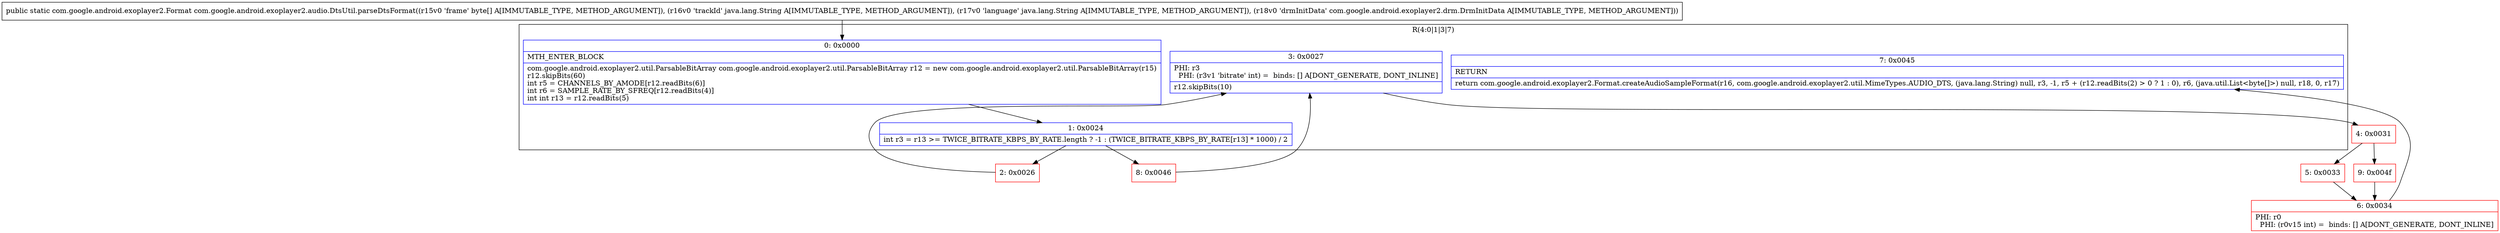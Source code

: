 digraph "CFG forcom.google.android.exoplayer2.audio.DtsUtil.parseDtsFormat([BLjava\/lang\/String;Ljava\/lang\/String;Lcom\/google\/android\/exoplayer2\/drm\/DrmInitData;)Lcom\/google\/android\/exoplayer2\/Format;" {
subgraph cluster_Region_931300728 {
label = "R(4:0|1|3|7)";
node [shape=record,color=blue];
Node_0 [shape=record,label="{0\:\ 0x0000|MTH_ENTER_BLOCK\l|com.google.android.exoplayer2.util.ParsableBitArray com.google.android.exoplayer2.util.ParsableBitArray r12 = new com.google.android.exoplayer2.util.ParsableBitArray(r15)\lr12.skipBits(60)\lint r5 = CHANNELS_BY_AMODE[r12.readBits(6)]\lint r6 = SAMPLE_RATE_BY_SFREQ[r12.readBits(4)]\lint int r13 = r12.readBits(5)\l}"];
Node_1 [shape=record,label="{1\:\ 0x0024|int r3 = r13 \>= TWICE_BITRATE_KBPS_BY_RATE.length ? \-1 : (TWICE_BITRATE_KBPS_BY_RATE[r13] * 1000) \/ 2\l}"];
Node_3 [shape=record,label="{3\:\ 0x0027|PHI: r3 \l  PHI: (r3v1 'bitrate' int) =  binds: [] A[DONT_GENERATE, DONT_INLINE]\l|r12.skipBits(10)\l}"];
Node_7 [shape=record,label="{7\:\ 0x0045|RETURN\l|return com.google.android.exoplayer2.Format.createAudioSampleFormat(r16, com.google.android.exoplayer2.util.MimeTypes.AUDIO_DTS, (java.lang.String) null, r3, \-1, r5 + (r12.readBits(2) \> 0 ? 1 : 0), r6, (java.util.List\<byte[]\>) null, r18, 0, r17)\l}"];
}
Node_2 [shape=record,color=red,label="{2\:\ 0x0026}"];
Node_4 [shape=record,color=red,label="{4\:\ 0x0031}"];
Node_5 [shape=record,color=red,label="{5\:\ 0x0033}"];
Node_6 [shape=record,color=red,label="{6\:\ 0x0034|PHI: r0 \l  PHI: (r0v15 int) =  binds: [] A[DONT_GENERATE, DONT_INLINE]\l}"];
Node_8 [shape=record,color=red,label="{8\:\ 0x0046}"];
Node_9 [shape=record,color=red,label="{9\:\ 0x004f}"];
MethodNode[shape=record,label="{public static com.google.android.exoplayer2.Format com.google.android.exoplayer2.audio.DtsUtil.parseDtsFormat((r15v0 'frame' byte[] A[IMMUTABLE_TYPE, METHOD_ARGUMENT]), (r16v0 'trackId' java.lang.String A[IMMUTABLE_TYPE, METHOD_ARGUMENT]), (r17v0 'language' java.lang.String A[IMMUTABLE_TYPE, METHOD_ARGUMENT]), (r18v0 'drmInitData' com.google.android.exoplayer2.drm.DrmInitData A[IMMUTABLE_TYPE, METHOD_ARGUMENT])) }"];
MethodNode -> Node_0;
Node_0 -> Node_1;
Node_1 -> Node_2;
Node_1 -> Node_8;
Node_3 -> Node_4;
Node_2 -> Node_3;
Node_4 -> Node_5;
Node_4 -> Node_9;
Node_5 -> Node_6;
Node_6 -> Node_7;
Node_8 -> Node_3;
Node_9 -> Node_6;
}

